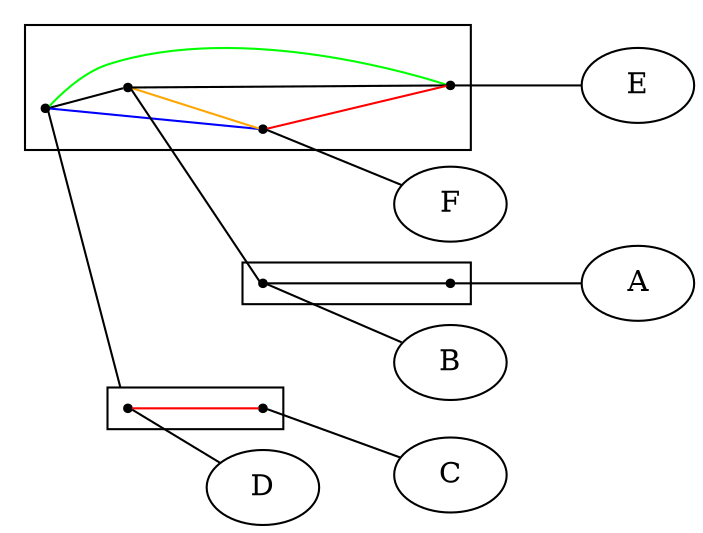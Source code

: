 digraph G {
compound=true;
rankdir=LR

subgraph cluster_FCDEAB {
node [shape=point];
s_CD -> s_AB  [arrowhead=none, color=black];
s_CD -> s_F  [arrowhead=none, color=blue];
s_CD -> s_E  [arrowhead=none, color=green];
s_AB -> s_F  [arrowhead=none, color=orange];
s_AB -> s_E  [arrowhead=none, color=black];
s_F -> s_E  [arrowhead=none, color=red];
}

subgraph cluster_AB {
node [shape=point];
s_B -> s_A  [arrowhead=none, color=black];
}

subgraph cluster_CD {
node [shape=point];
s_D -> s_C  [arrowhead=none, color=red];
}

s_F -> F  [arrowhead=none];
s_E -> E  [arrowhead=none];
s_B -> B  [arrowhead=none];
s_A -> A  [arrowhead=none];
s_D -> D  [arrowhead=none];
s_C -> C  [arrowhead=none];
s_AB -> s_B [ltail=cluster_BCADE, lhead=cluster_EBAD, arrowhead=none]
s_CD -> s_D  [arrowhead=none, lhead=cluster_CD];
}
